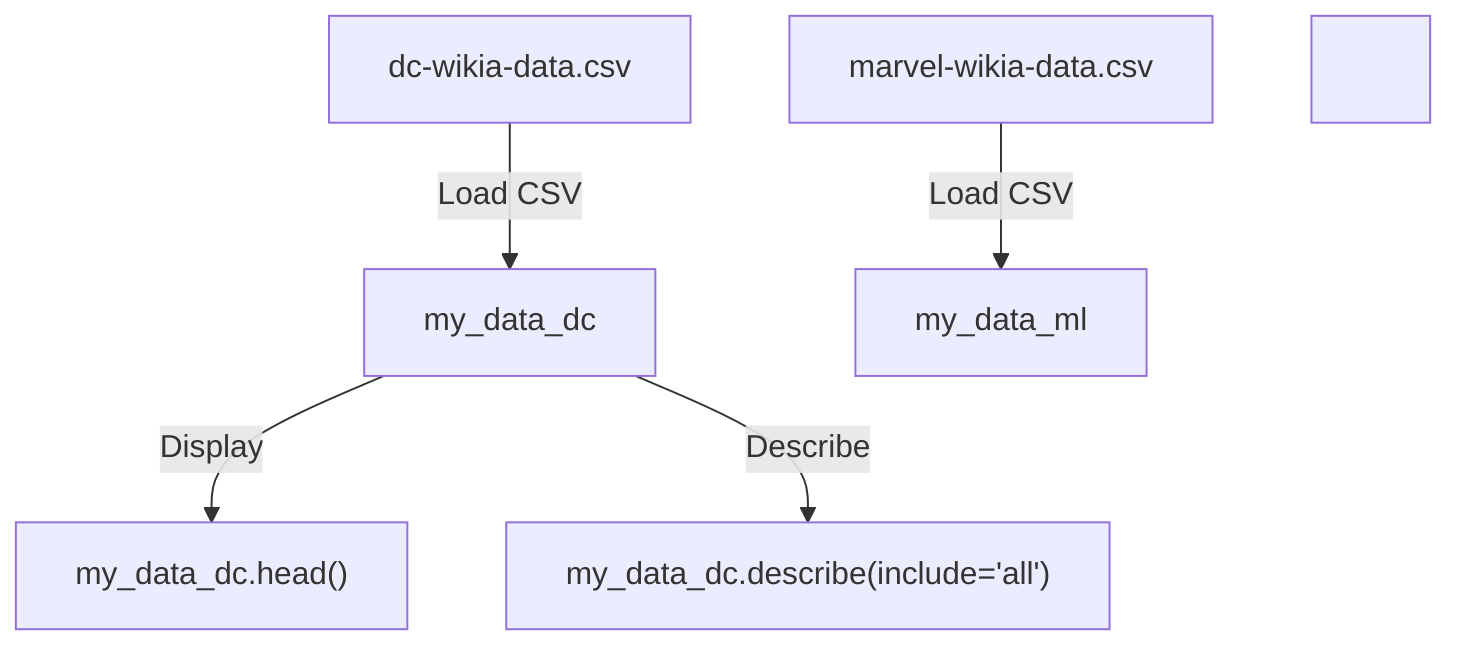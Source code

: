%%{init: {'theme': 'default'}}%%
flowchart TD
    A["dc-wikia-data.csv"] -->|Load CSV| B["my_data_dc"]
    C["marvel-wikia-data.csv"] -->|Load CSV| D["my_data_ml"]

B -->|Display| E["my_data_dc.head()"]
B -->|Describe| F["my_data_dc.describe(include='all')"]
\n